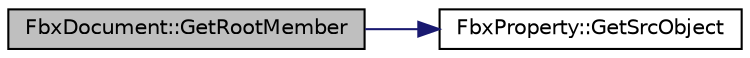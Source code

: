 digraph "FbxDocument::GetRootMember"
{
  edge [fontname="Helvetica",fontsize="10",labelfontname="Helvetica",labelfontsize="10"];
  node [fontname="Helvetica",fontsize="10",shape=record];
  rankdir="LR";
  Node50 [label="FbxDocument::GetRootMember",height=0.2,width=0.4,color="black", fillcolor="grey75", style="filled", fontcolor="black"];
  Node50 -> Node51 [color="midnightblue",fontsize="10",style="solid"];
  Node51 [label="FbxProperty::GetSrcObject",height=0.2,width=0.4,color="black", fillcolor="white", style="filled",URL="$class_fbx_property.html#ade290835b0d88b978bc2566e255c5974"];
}
